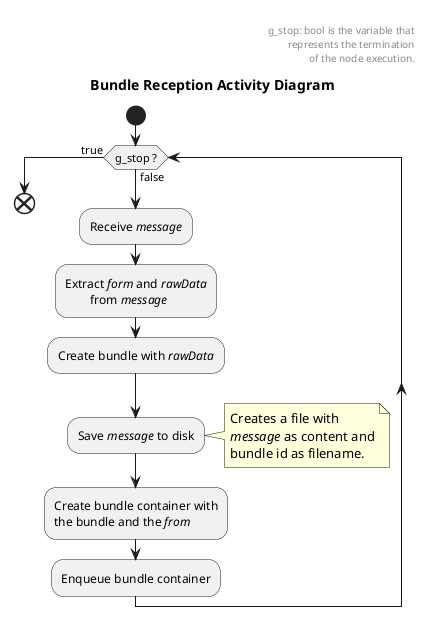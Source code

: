 
@startuml
title Bundle Reception Activity Diagram
start

while (g_stop ?) is (false)
	:Receive <i>message</i>;
	:Extract <i>form</i> and <i>rawData</i>
		from <i>message</i>;
	:Create bundle with <i>rawData</i>;
	:Save <i>message</i> to disk;
note right
		Creates a file with
		<i>message</i> as content and
		bundle id as filename.
end note
	:Create bundle container with
	the bundle and the <i>from</i>;
	:Enqueue bundle container;
endwhile (true)
end

header

	g_stop: bool is the variable that
	represents the termination
	of the node execution.
end header

@enduml

@startuml
title Bundle Reception Activity Diagram
start

while (g_stop ?) is (false)
	:Receive rawData with from info;
	:Create bundle form rowData;
	:Create bundle container 
	with bundle and from info;
	:Save bundle container to disk;
note right
		Creates a file with
		the bundle container object
		content using the
		bundle id as filename.
end note
	:Enqueue bundle container;
endwhile (true)
end

header

	g_stop: bool is the variable that
	represents the termination
	of the node execution.
end header

@enduml